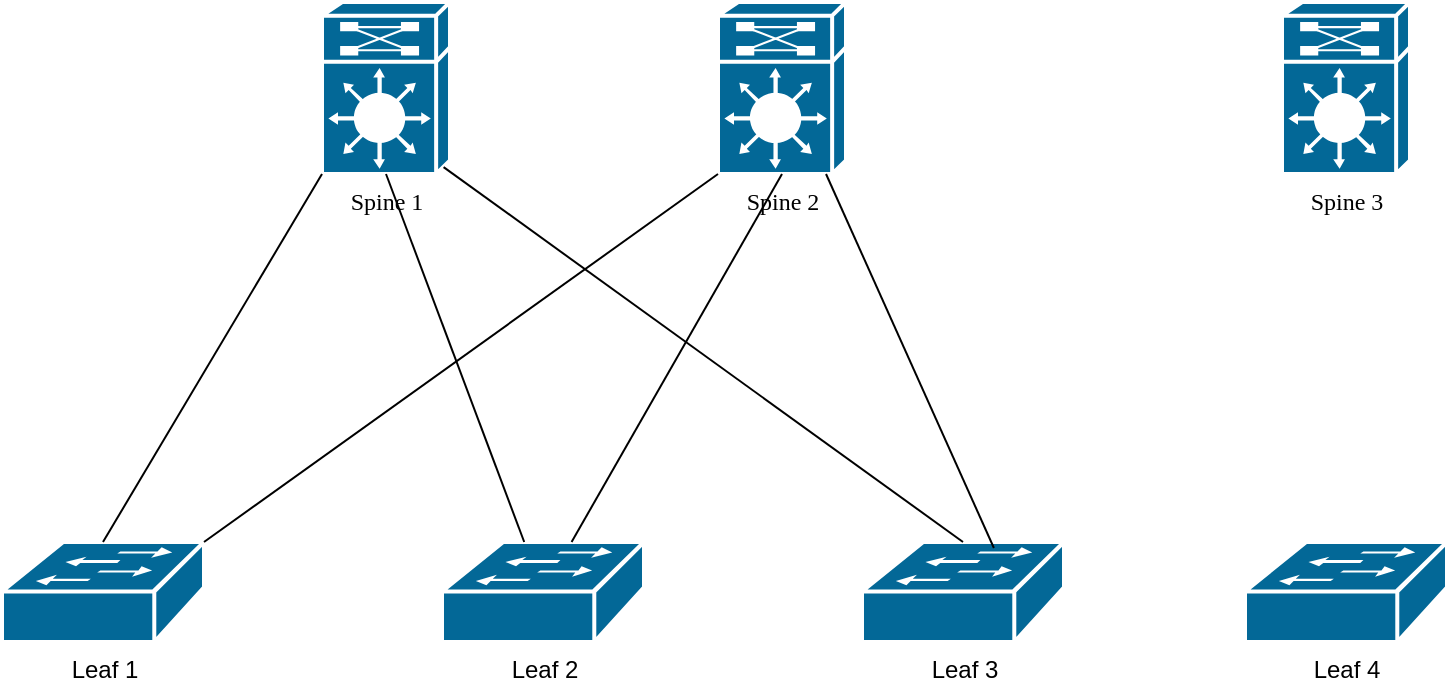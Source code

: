 <mxfile version="20.4.1" type="github">
  <diagram name="Page-1" id="c37626ed-c26b-45fb-9056-f9ebc6bb27b6">
    <mxGraphModel dx="1186" dy="713" grid="1" gridSize="10" guides="1" tooltips="1" connect="1" arrows="1" fold="1" page="1" pageScale="1" pageWidth="1100" pageHeight="850" background="none" math="0" shadow="0">
      <root>
        <mxCell id="0" />
        <mxCell id="1" parent="0" />
        <mxCell id="1c7a67bf8fd3230f-1" value="Spine 1" style="shape=mxgraph.cisco.misc.route_switch_processor;html=1;dashed=0;fillColor=#036897;strokeColor=#ffffff;strokeWidth=2;verticalLabelPosition=bottom;verticalAlign=top;rounded=0;shadow=0;comic=0;fontFamily=Verdana;fontSize=12;" parent="1" vertex="1">
          <mxGeometry x="280" y="120" width="64" height="86" as="geometry" />
        </mxCell>
        <mxCell id="1c7a67bf8fd3230f-2" value="Spine 2" style="shape=mxgraph.cisco.misc.route_switch_processor;html=1;dashed=0;fillColor=#036897;strokeColor=#ffffff;strokeWidth=2;verticalLabelPosition=bottom;verticalAlign=top;rounded=0;shadow=0;comic=0;fontFamily=Verdana;fontSize=12;" parent="1" vertex="1">
          <mxGeometry x="478" y="120" width="64" height="86" as="geometry" />
        </mxCell>
        <mxCell id="1c7a67bf8fd3230f-3" value="Spine 3" style="shape=mxgraph.cisco.misc.route_switch_processor;html=1;dashed=0;fillColor=#036897;strokeColor=#ffffff;strokeWidth=2;verticalLabelPosition=bottom;verticalAlign=top;rounded=0;shadow=0;comic=0;fontFamily=Verdana;fontSize=12;" parent="1" vertex="1">
          <mxGeometry x="760" y="120" width="64" height="86" as="geometry" />
        </mxCell>
        <mxCell id="r4_3W9p4BKCUyTpib6Uq-3" value="Leaf 1" style="shape=mxgraph.cisco.switches.workgroup_switch;sketch=0;html=1;pointerEvents=1;dashed=0;fillColor=#036897;strokeColor=#ffffff;strokeWidth=2;verticalLabelPosition=bottom;verticalAlign=top;align=center;outlineConnect=0;" parent="1" vertex="1">
          <mxGeometry x="120" y="390" width="101" height="50" as="geometry" />
        </mxCell>
        <mxCell id="r4_3W9p4BKCUyTpib6Uq-4" value="Leaf 2" style="shape=mxgraph.cisco.switches.workgroup_switch;sketch=0;html=1;pointerEvents=1;dashed=0;fillColor=#036897;strokeColor=#ffffff;strokeWidth=2;verticalLabelPosition=bottom;verticalAlign=top;align=center;outlineConnect=0;" parent="1" vertex="1">
          <mxGeometry x="340" y="390" width="101" height="50" as="geometry" />
        </mxCell>
        <mxCell id="r4_3W9p4BKCUyTpib6Uq-5" value="Leaf 3" style="shape=mxgraph.cisco.switches.workgroup_switch;sketch=0;html=1;pointerEvents=1;dashed=0;fillColor=#036897;strokeColor=#ffffff;strokeWidth=2;verticalLabelPosition=bottom;verticalAlign=top;align=center;outlineConnect=0;" parent="1" vertex="1">
          <mxGeometry x="550" y="390" width="101" height="50" as="geometry" />
        </mxCell>
        <mxCell id="r4_3W9p4BKCUyTpib6Uq-6" value="Leaf 4" style="shape=mxgraph.cisco.switches.workgroup_switch;sketch=0;html=1;pointerEvents=1;dashed=0;fillColor=#036897;strokeColor=#ffffff;strokeWidth=2;verticalLabelPosition=bottom;verticalAlign=top;align=center;outlineConnect=0;" parent="1" vertex="1">
          <mxGeometry x="741.5" y="390" width="101" height="50" as="geometry" />
        </mxCell>
        <mxCell id="r4_3W9p4BKCUyTpib6Uq-9" value="" style="endArrow=none;html=1;rounded=0;entryX=0;entryY=1;entryDx=0;entryDy=0;entryPerimeter=0;exitX=0.5;exitY=0;exitDx=0;exitDy=0;exitPerimeter=0;" parent="1" source="r4_3W9p4BKCUyTpib6Uq-3" target="1c7a67bf8fd3230f-1" edge="1">
          <mxGeometry width="50" height="50" relative="1" as="geometry">
            <mxPoint x="500" y="390" as="sourcePoint" />
            <mxPoint x="550" y="340" as="targetPoint" />
          </mxGeometry>
        </mxCell>
        <mxCell id="r4_3W9p4BKCUyTpib6Uq-10" value="" style="endArrow=none;html=1;rounded=0;entryX=0.5;entryY=1;entryDx=0;entryDy=0;entryPerimeter=0;" parent="1" source="r4_3W9p4BKCUyTpib6Uq-4" target="1c7a67bf8fd3230f-2" edge="1">
          <mxGeometry width="50" height="50" relative="1" as="geometry">
            <mxPoint x="260" y="380" as="sourcePoint" />
            <mxPoint x="290" y="216" as="targetPoint" />
          </mxGeometry>
        </mxCell>
        <mxCell id="r4_3W9p4BKCUyTpib6Uq-11" value="" style="endArrow=none;html=1;rounded=0;entryX=0.5;entryY=1;entryDx=0;entryDy=0;entryPerimeter=0;" parent="1" source="r4_3W9p4BKCUyTpib6Uq-4" target="1c7a67bf8fd3230f-1" edge="1">
          <mxGeometry width="50" height="50" relative="1" as="geometry">
            <mxPoint x="190.5" y="410" as="sourcePoint" />
            <mxPoint x="300" y="226" as="targetPoint" />
          </mxGeometry>
        </mxCell>
        <mxCell id="r4_3W9p4BKCUyTpib6Uq-12" value="" style="endArrow=none;html=1;rounded=0;entryX=0.95;entryY=0.96;entryDx=0;entryDy=0;entryPerimeter=0;exitX=0.5;exitY=0;exitDx=0;exitDy=0;exitPerimeter=0;" parent="1" source="r4_3W9p4BKCUyTpib6Uq-5" target="1c7a67bf8fd3230f-1" edge="1">
          <mxGeometry width="50" height="50" relative="1" as="geometry">
            <mxPoint x="200.5" y="420" as="sourcePoint" />
            <mxPoint x="310" y="236" as="targetPoint" />
          </mxGeometry>
        </mxCell>
        <mxCell id="r4_3W9p4BKCUyTpib6Uq-13" value="" style="endArrow=none;html=1;rounded=0;entryX=0.844;entryY=1;entryDx=0;entryDy=0;entryPerimeter=0;exitX=0.653;exitY=0.06;exitDx=0;exitDy=0;exitPerimeter=0;" parent="1" source="r4_3W9p4BKCUyTpib6Uq-5" target="1c7a67bf8fd3230f-2" edge="1">
          <mxGeometry width="50" height="50" relative="1" as="geometry">
            <mxPoint x="210.5" y="430" as="sourcePoint" />
            <mxPoint x="320" y="246" as="targetPoint" />
          </mxGeometry>
        </mxCell>
        <mxCell id="r4_3W9p4BKCUyTpib6Uq-14" value="" style="endArrow=none;html=1;rounded=0;entryX=0;entryY=1;entryDx=0;entryDy=0;entryPerimeter=0;exitX=1;exitY=0;exitDx=0;exitDy=0;exitPerimeter=0;" parent="1" source="r4_3W9p4BKCUyTpib6Uq-3" target="1c7a67bf8fd3230f-2" edge="1">
          <mxGeometry width="50" height="50" relative="1" as="geometry">
            <mxPoint x="220.5" y="440" as="sourcePoint" />
            <mxPoint x="330" y="256" as="targetPoint" />
          </mxGeometry>
        </mxCell>
      </root>
    </mxGraphModel>
  </diagram>
</mxfile>

